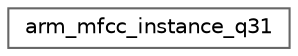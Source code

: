 digraph "Graphical Class Hierarchy"
{
 // LATEX_PDF_SIZE
  bgcolor="transparent";
  edge [fontname=Helvetica,fontsize=10,labelfontname=Helvetica,labelfontsize=10];
  node [fontname=Helvetica,fontsize=10,shape=box,height=0.2,width=0.4];
  rankdir="LR";
  Node0 [id="Node000000",label="arm_mfcc_instance_q31",height=0.2,width=0.4,color="grey40", fillcolor="white", style="filled",URL="$structarm__mfcc__instance__q31.html",tooltip=" "];
}
